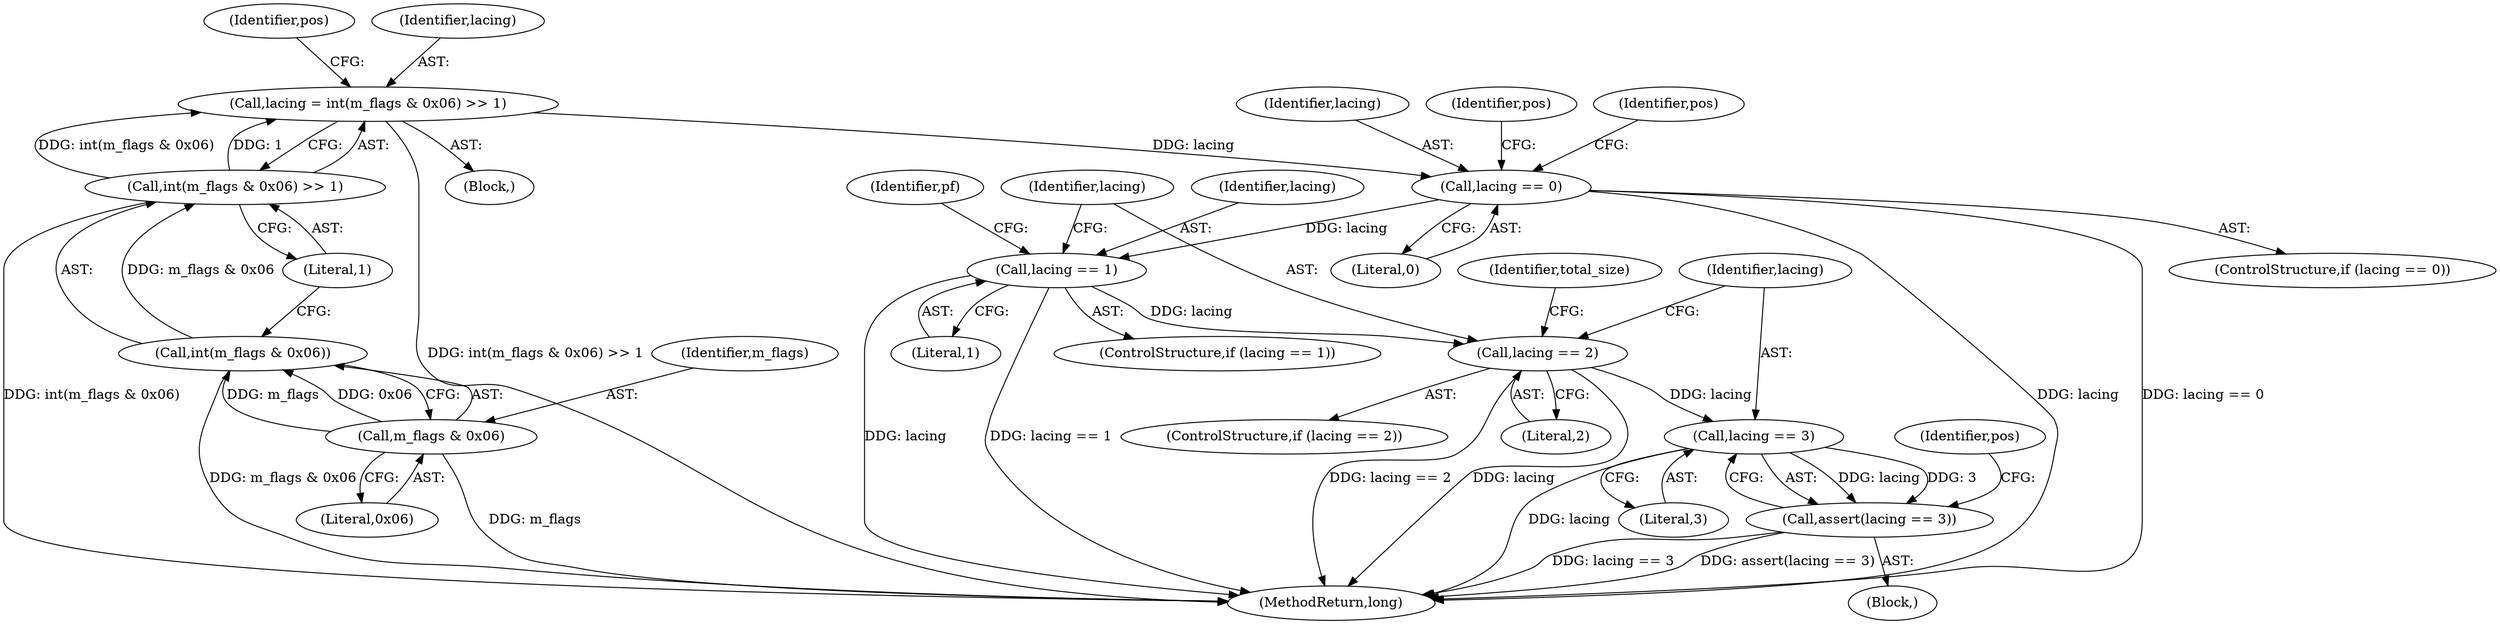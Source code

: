 digraph "0_Android_cc274e2abe8b2a6698a5c47d8aa4bb45f1f9538d_33@API" {
"1000261" [label="(Call,lacing = int(m_flags & 0x06) >> 1)"];
"1000263" [label="(Call,int(m_flags & 0x06) >> 1)"];
"1000264" [label="(Call,int(m_flags & 0x06))"];
"1000265" [label="(Call,m_flags & 0x06)"];
"1000272" [label="(Call,lacing == 0)"];
"1000358" [label="(Call,lacing == 1)"];
"1000538" [label="(Call,lacing == 2)"];
"1000616" [label="(Call,lacing == 3)"];
"1000615" [label="(Call,assert(lacing == 3))"];
"1000271" [label="(ControlStructure,if (lacing == 0))"];
"1000616" [label="(Call,lacing == 3)"];
"1000273" [label="(Identifier,lacing)"];
"1000122" [label="(Block,)"];
"1000357" [label="(ControlStructure,if (lacing == 1))"];
"1000323" [label="(Identifier,pos)"];
"1000263" [label="(Call,int(m_flags & 0x06) >> 1)"];
"1000274" [label="(Literal,0)"];
"1000270" [label="(Identifier,pos)"];
"1000615" [label="(Call,assert(lacing == 3))"];
"1000266" [label="(Identifier,m_flags)"];
"1000262" [label="(Identifier,lacing)"];
"1000540" [label="(Literal,2)"];
"1000364" [label="(Identifier,pf)"];
"1000544" [label="(Identifier,total_size)"];
"1000614" [label="(Block,)"];
"1000278" [label="(Identifier,pos)"];
"1000264" [label="(Call,int(m_flags & 0x06))"];
"1000267" [label="(Literal,0x06)"];
"1000621" [label="(Identifier,pos)"];
"1000261" [label="(Call,lacing = int(m_flags & 0x06) >> 1)"];
"1000358" [label="(Call,lacing == 1)"];
"1000537" [label="(ControlStructure,if (lacing == 2))"];
"1000617" [label="(Identifier,lacing)"];
"1000538" [label="(Call,lacing == 2)"];
"1000618" [label="(Literal,3)"];
"1000539" [label="(Identifier,lacing)"];
"1000265" [label="(Call,m_flags & 0x06)"];
"1000360" [label="(Literal,1)"];
"1000359" [label="(Identifier,lacing)"];
"1000942" [label="(MethodReturn,long)"];
"1000272" [label="(Call,lacing == 0)"];
"1000268" [label="(Literal,1)"];
"1000261" -> "1000122"  [label="AST: "];
"1000261" -> "1000263"  [label="CFG: "];
"1000262" -> "1000261"  [label="AST: "];
"1000263" -> "1000261"  [label="AST: "];
"1000270" -> "1000261"  [label="CFG: "];
"1000261" -> "1000942"  [label="DDG: int(m_flags & 0x06) >> 1"];
"1000263" -> "1000261"  [label="DDG: int(m_flags & 0x06)"];
"1000263" -> "1000261"  [label="DDG: 1"];
"1000261" -> "1000272"  [label="DDG: lacing"];
"1000263" -> "1000268"  [label="CFG: "];
"1000264" -> "1000263"  [label="AST: "];
"1000268" -> "1000263"  [label="AST: "];
"1000263" -> "1000942"  [label="DDG: int(m_flags & 0x06)"];
"1000264" -> "1000263"  [label="DDG: m_flags & 0x06"];
"1000264" -> "1000265"  [label="CFG: "];
"1000265" -> "1000264"  [label="AST: "];
"1000268" -> "1000264"  [label="CFG: "];
"1000264" -> "1000942"  [label="DDG: m_flags & 0x06"];
"1000265" -> "1000264"  [label="DDG: m_flags"];
"1000265" -> "1000264"  [label="DDG: 0x06"];
"1000265" -> "1000267"  [label="CFG: "];
"1000266" -> "1000265"  [label="AST: "];
"1000267" -> "1000265"  [label="AST: "];
"1000265" -> "1000942"  [label="DDG: m_flags"];
"1000272" -> "1000271"  [label="AST: "];
"1000272" -> "1000274"  [label="CFG: "];
"1000273" -> "1000272"  [label="AST: "];
"1000274" -> "1000272"  [label="AST: "];
"1000278" -> "1000272"  [label="CFG: "];
"1000323" -> "1000272"  [label="CFG: "];
"1000272" -> "1000942"  [label="DDG: lacing"];
"1000272" -> "1000942"  [label="DDG: lacing == 0"];
"1000272" -> "1000358"  [label="DDG: lacing"];
"1000358" -> "1000357"  [label="AST: "];
"1000358" -> "1000360"  [label="CFG: "];
"1000359" -> "1000358"  [label="AST: "];
"1000360" -> "1000358"  [label="AST: "];
"1000364" -> "1000358"  [label="CFG: "];
"1000539" -> "1000358"  [label="CFG: "];
"1000358" -> "1000942"  [label="DDG: lacing == 1"];
"1000358" -> "1000942"  [label="DDG: lacing"];
"1000358" -> "1000538"  [label="DDG: lacing"];
"1000538" -> "1000537"  [label="AST: "];
"1000538" -> "1000540"  [label="CFG: "];
"1000539" -> "1000538"  [label="AST: "];
"1000540" -> "1000538"  [label="AST: "];
"1000544" -> "1000538"  [label="CFG: "];
"1000617" -> "1000538"  [label="CFG: "];
"1000538" -> "1000942"  [label="DDG: lacing"];
"1000538" -> "1000942"  [label="DDG: lacing == 2"];
"1000538" -> "1000616"  [label="DDG: lacing"];
"1000616" -> "1000615"  [label="AST: "];
"1000616" -> "1000618"  [label="CFG: "];
"1000617" -> "1000616"  [label="AST: "];
"1000618" -> "1000616"  [label="AST: "];
"1000615" -> "1000616"  [label="CFG: "];
"1000616" -> "1000942"  [label="DDG: lacing"];
"1000616" -> "1000615"  [label="DDG: lacing"];
"1000616" -> "1000615"  [label="DDG: 3"];
"1000615" -> "1000614"  [label="AST: "];
"1000621" -> "1000615"  [label="CFG: "];
"1000615" -> "1000942"  [label="DDG: lacing == 3"];
"1000615" -> "1000942"  [label="DDG: assert(lacing == 3)"];
}
